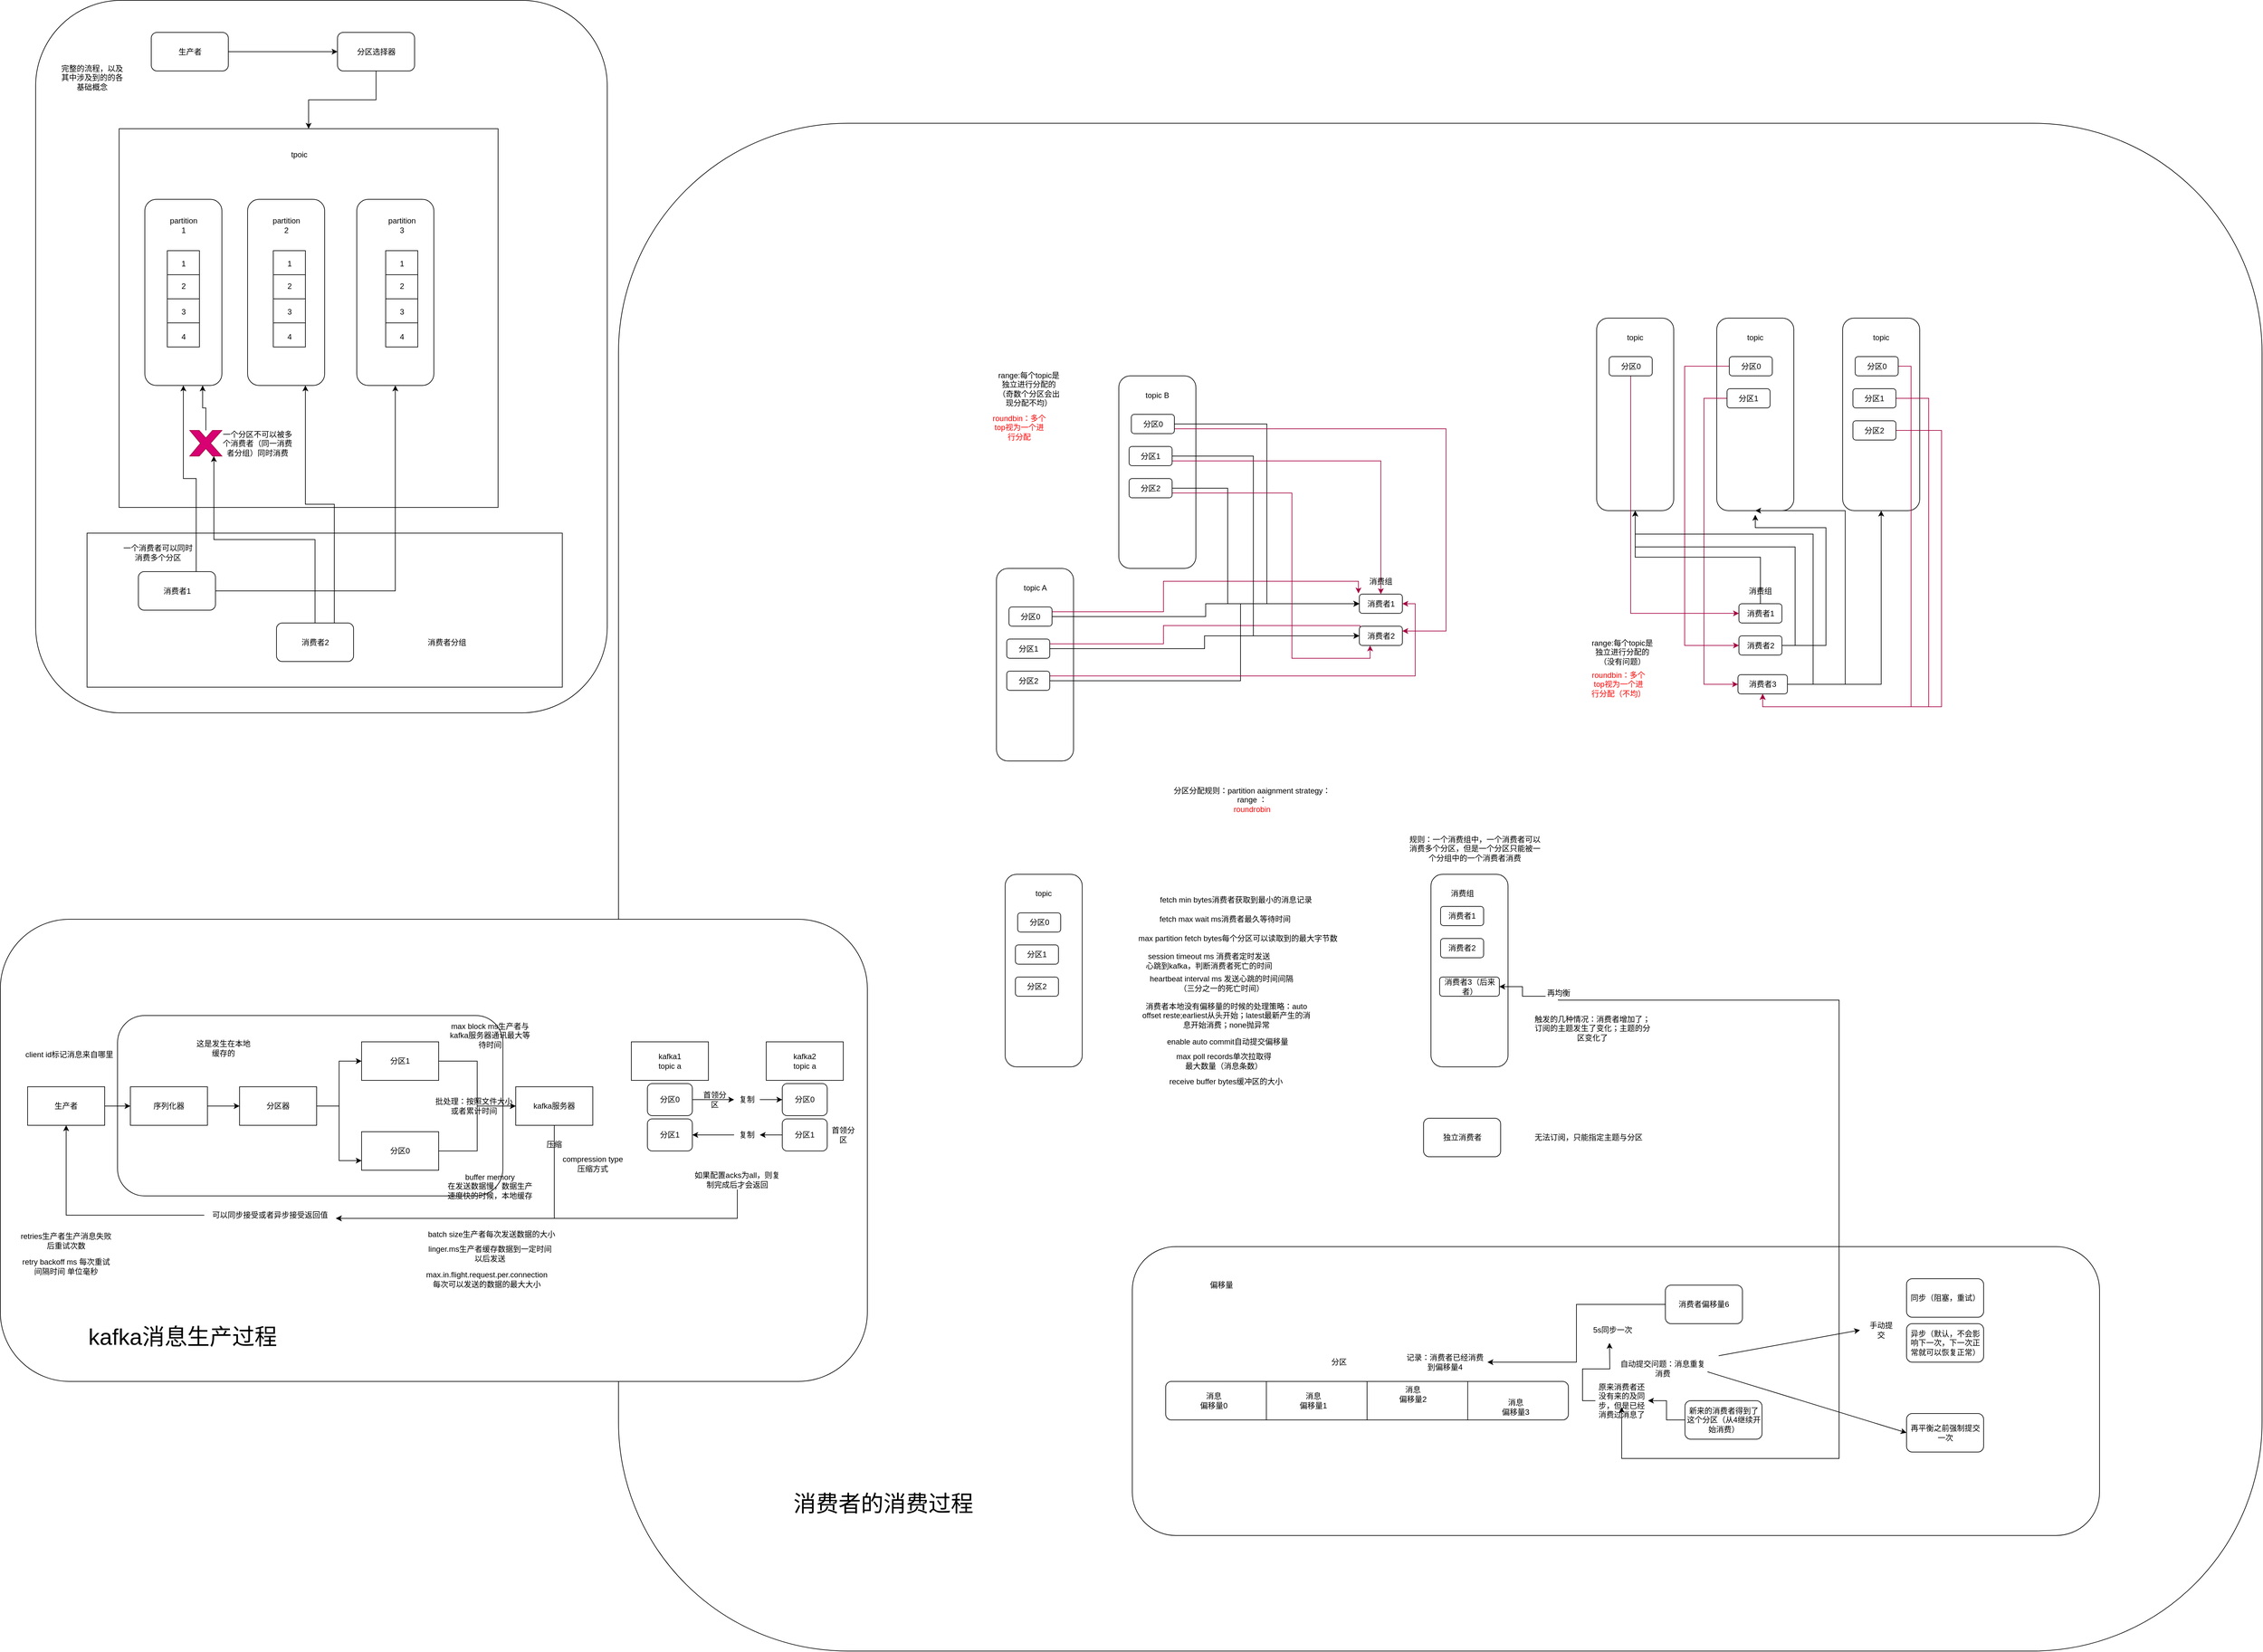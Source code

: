 <mxfile version="12.2.4" pages="1"><diagram id="Z1o-Lic5g__YG-UdswZi" name="Page-1"><mxGraphModel dx="1273" dy="924" grid="1" gridSize="10" guides="1" tooltips="1" connect="1" arrows="1" fold="1" page="1" pageScale="1" pageWidth="827" pageHeight="1169" math="0" shadow="0"><root><mxCell id="0"/><mxCell id="1" parent="0"/><mxCell id="233" value="" style="rounded=1;whiteSpace=wrap;html=1;" parent="1" vertex="1"><mxGeometry x="2430" y="494" width="730" height="796" as="geometry"/></mxCell><mxCell id="212" value="" style="rounded=1;whiteSpace=wrap;html=1;" parent="1" vertex="1"><mxGeometry x="2719.5" y="948.5" width="120" height="300" as="geometry"/></mxCell><mxCell id="188" value="" style="rounded=1;whiteSpace=wrap;html=1;" parent="1" vertex="1"><mxGeometry x="1478.5" y="572.5" width="870" height="691" as="geometry"/></mxCell><mxCell id="177" value="" style="rounded=1;whiteSpace=wrap;html=1;" parent="1" vertex="1"><mxGeometry x="2128.5" y="933.5" width="120" height="300" as="geometry"/></mxCell><mxCell id="158" value="" style="rounded=1;whiteSpace=wrap;html=1;" parent="1" vertex="1"><mxGeometry x="990" y="250" width="2559" height="2380" as="geometry"/></mxCell><mxCell id="151" value="" style="rounded=1;whiteSpace=wrap;html=1;" parent="1" vertex="1"><mxGeometry x="1790" y="2000" width="1506" height="450" as="geometry"/></mxCell><mxCell id="103" value="" style="rounded=1;whiteSpace=wrap;html=1;" parent="1" vertex="1"><mxGeometry x="27.5" y="1490" width="1350" height="720" as="geometry"/></mxCell><mxCell id="99" value="" style="rounded=1;whiteSpace=wrap;html=1;" parent="1" vertex="1"><mxGeometry x="82.5" y="58.5" width="890" height="1110" as="geometry"/></mxCell><mxCell id="97" value="" style="rounded=1;whiteSpace=wrap;html=1;" parent="1" vertex="1"><mxGeometry x="210" y="1640" width="600" height="281" as="geometry"/></mxCell><mxCell id="50" value="" style="rounded=0;whiteSpace=wrap;html=1;" parent="1" vertex="1"><mxGeometry x="162.5" y="888.5" width="740" height="240" as="geometry"/></mxCell><mxCell id="2" value="" style="whiteSpace=wrap;html=1;aspect=fixed;" parent="1" vertex="1"><mxGeometry x="212.5" y="258.5" width="590" height="590" as="geometry"/></mxCell><mxCell id="3" value="" style="rounded=1;whiteSpace=wrap;html=1;" parent="1" vertex="1"><mxGeometry x="252.5" y="368.5" width="120" height="290" as="geometry"/></mxCell><mxCell id="4" value="" style="rounded=1;whiteSpace=wrap;html=1;" parent="1" vertex="1"><mxGeometry x="412.5" y="368.5" width="120" height="290" as="geometry"/></mxCell><mxCell id="5" value="" style="rounded=1;whiteSpace=wrap;html=1;" parent="1" vertex="1"><mxGeometry x="582.5" y="368.5" width="120" height="290" as="geometry"/></mxCell><mxCell id="6" value="tpoic" style="text;html=1;strokeColor=none;fillColor=none;align=center;verticalAlign=middle;whiteSpace=wrap;rounded=0;" parent="1" vertex="1"><mxGeometry x="472.5" y="288.5" width="40" height="20" as="geometry"/></mxCell><mxCell id="7" value="partition 1" style="text;html=1;strokeColor=none;fillColor=none;align=center;verticalAlign=middle;whiteSpace=wrap;rounded=0;" parent="1" vertex="1"><mxGeometry x="292.5" y="398.5" width="40" height="20" as="geometry"/></mxCell><mxCell id="8" value="partition&lt;br&gt;2" style="text;html=1;strokeColor=none;fillColor=none;align=center;verticalAlign=middle;whiteSpace=wrap;rounded=0;" parent="1" vertex="1"><mxGeometry x="452.5" y="398.5" width="40" height="20" as="geometry"/></mxCell><mxCell id="9" value="partition&lt;br&gt;3" style="text;html=1;strokeColor=none;fillColor=none;align=center;verticalAlign=middle;whiteSpace=wrap;rounded=0;" parent="1" vertex="1"><mxGeometry x="632.5" y="398.5" width="40" height="20" as="geometry"/></mxCell><mxCell id="100" style="edgeStyle=orthogonalEdgeStyle;rounded=0;orthogonalLoop=1;jettySize=auto;html=1;exitX=1;exitY=0.5;exitDx=0;exitDy=0;" parent="1" source="10" target="11" edge="1"><mxGeometry relative="1" as="geometry"/></mxCell><mxCell id="10" value="生产者" style="rounded=1;whiteSpace=wrap;html=1;" parent="1" vertex="1"><mxGeometry x="262.5" y="108.5" width="120" height="60" as="geometry"/></mxCell><mxCell id="101" style="edgeStyle=orthogonalEdgeStyle;rounded=0;orthogonalLoop=1;jettySize=auto;html=1;exitX=0.5;exitY=1;exitDx=0;exitDy=0;" parent="1" source="11" target="2" edge="1"><mxGeometry relative="1" as="geometry"/></mxCell><mxCell id="11" value="分区选择器" style="rounded=1;whiteSpace=wrap;html=1;" parent="1" vertex="1"><mxGeometry x="552.5" y="108.5" width="120" height="60" as="geometry"/></mxCell><mxCell id="41" style="edgeStyle=orthogonalEdgeStyle;rounded=0;orthogonalLoop=1;jettySize=auto;html=1;exitX=0.75;exitY=0;exitDx=0;exitDy=0;entryX=0.5;entryY=1;entryDx=0;entryDy=0;" parent="1" source="12" target="3" edge="1"><mxGeometry relative="1" as="geometry"/></mxCell><mxCell id="43" style="edgeStyle=orthogonalEdgeStyle;rounded=0;orthogonalLoop=1;jettySize=auto;html=1;exitX=1;exitY=0.5;exitDx=0;exitDy=0;entryX=0.5;entryY=1;entryDx=0;entryDy=0;" parent="1" source="12" target="5" edge="1"><mxGeometry relative="1" as="geometry"/></mxCell><mxCell id="12" value="消费者1" style="rounded=1;whiteSpace=wrap;html=1;" parent="1" vertex="1"><mxGeometry x="242.5" y="948.5" width="120" height="60" as="geometry"/></mxCell><mxCell id="44" style="edgeStyle=orthogonalEdgeStyle;rounded=0;orthogonalLoop=1;jettySize=auto;html=1;exitX=0.5;exitY=0;exitDx=0;exitDy=0;entryX=0.75;entryY=1;entryDx=0;entryDy=0;" parent="1" source="47" target="3" edge="1"><mxGeometry relative="1" as="geometry"/></mxCell><mxCell id="45" style="edgeStyle=orthogonalEdgeStyle;rounded=0;orthogonalLoop=1;jettySize=auto;html=1;exitX=0.75;exitY=0;exitDx=0;exitDy=0;entryX=0.75;entryY=1;entryDx=0;entryDy=0;" parent="1" source="13" target="4" edge="1"><mxGeometry relative="1" as="geometry"/></mxCell><mxCell id="13" value="消费者2" style="rounded=1;whiteSpace=wrap;html=1;" parent="1" vertex="1"><mxGeometry x="457.5" y="1028.5" width="120" height="60" as="geometry"/></mxCell><mxCell id="15" value="" style="rounded=0;whiteSpace=wrap;html=1;" parent="1" vertex="1"><mxGeometry x="287.5" y="448.5" width="50" height="150" as="geometry"/></mxCell><mxCell id="17" value="" style="endArrow=none;html=1;exitX=0;exitY=0.25;exitDx=0;exitDy=0;entryX=1;entryY=0.25;entryDx=0;entryDy=0;" parent="1" source="15" target="15" edge="1"><mxGeometry width="50" height="50" relative="1" as="geometry"><mxPoint x="312.5" y="528.5" as="sourcePoint"/><mxPoint x="362.5" y="478.5" as="targetPoint"/></mxGeometry></mxCell><mxCell id="18" value="" style="endArrow=none;html=1;entryX=0;entryY=0.5;entryDx=0;entryDy=0;exitX=1;exitY=0.5;exitDx=0;exitDy=0;" parent="1" source="15" target="15" edge="1"><mxGeometry width="50" height="50" relative="1" as="geometry"><mxPoint x="297.5" y="496" as="sourcePoint"/><mxPoint x="347.5" y="496" as="targetPoint"/></mxGeometry></mxCell><mxCell id="19" value="" style="endArrow=none;html=1;entryX=0;entryY=0.75;entryDx=0;entryDy=0;exitX=1;exitY=0.75;exitDx=0;exitDy=0;" parent="1" source="15" target="15" edge="1"><mxGeometry width="50" height="50" relative="1" as="geometry"><mxPoint x="307.5" y="506" as="sourcePoint"/><mxPoint x="357.5" y="506" as="targetPoint"/></mxGeometry></mxCell><mxCell id="20" value="1" style="text;html=1;strokeColor=none;fillColor=none;align=center;verticalAlign=middle;whiteSpace=wrap;rounded=0;" parent="1" vertex="1"><mxGeometry x="292.5" y="458.5" width="40" height="20" as="geometry"/></mxCell><mxCell id="21" value="2" style="text;html=1;strokeColor=none;fillColor=none;align=center;verticalAlign=middle;whiteSpace=wrap;rounded=0;" parent="1" vertex="1"><mxGeometry x="292.5" y="493.5" width="40" height="20" as="geometry"/></mxCell><mxCell id="23" value="3" style="text;html=1;strokeColor=none;fillColor=none;align=center;verticalAlign=middle;whiteSpace=wrap;rounded=0;" parent="1" vertex="1"><mxGeometry x="292.5" y="533.5" width="40" height="20" as="geometry"/></mxCell><mxCell id="24" value="4" style="text;html=1;strokeColor=none;fillColor=none;align=center;verticalAlign=middle;whiteSpace=wrap;rounded=0;" parent="1" vertex="1"><mxGeometry x="292.5" y="572.5" width="40" height="20" as="geometry"/></mxCell><mxCell id="25" value="" style="rounded=0;whiteSpace=wrap;html=1;" parent="1" vertex="1"><mxGeometry x="452.5" y="448.5" width="50" height="150" as="geometry"/></mxCell><mxCell id="26" value="" style="endArrow=none;html=1;exitX=0;exitY=0.25;exitDx=0;exitDy=0;entryX=1;entryY=0.25;entryDx=0;entryDy=0;" parent="1" source="25" target="25" edge="1"><mxGeometry width="50" height="50" relative="1" as="geometry"><mxPoint x="477.5" y="528.5" as="sourcePoint"/><mxPoint x="527.5" y="478.5" as="targetPoint"/></mxGeometry></mxCell><mxCell id="27" value="" style="endArrow=none;html=1;entryX=0;entryY=0.5;entryDx=0;entryDy=0;exitX=1;exitY=0.5;exitDx=0;exitDy=0;" parent="1" source="25" target="25" edge="1"><mxGeometry width="50" height="50" relative="1" as="geometry"><mxPoint x="462.5" y="496" as="sourcePoint"/><mxPoint x="512.5" y="496" as="targetPoint"/></mxGeometry></mxCell><mxCell id="28" value="" style="endArrow=none;html=1;entryX=0;entryY=0.75;entryDx=0;entryDy=0;exitX=1;exitY=0.75;exitDx=0;exitDy=0;" parent="1" source="25" target="25" edge="1"><mxGeometry width="50" height="50" relative="1" as="geometry"><mxPoint x="472.5" y="506" as="sourcePoint"/><mxPoint x="522.5" y="506" as="targetPoint"/></mxGeometry></mxCell><mxCell id="29" value="1" style="text;html=1;strokeColor=none;fillColor=none;align=center;verticalAlign=middle;whiteSpace=wrap;rounded=0;" parent="1" vertex="1"><mxGeometry x="457.5" y="458.5" width="40" height="20" as="geometry"/></mxCell><mxCell id="30" value="2" style="text;html=1;strokeColor=none;fillColor=none;align=center;verticalAlign=middle;whiteSpace=wrap;rounded=0;" parent="1" vertex="1"><mxGeometry x="457.5" y="493.5" width="40" height="20" as="geometry"/></mxCell><mxCell id="31" value="3" style="text;html=1;strokeColor=none;fillColor=none;align=center;verticalAlign=middle;whiteSpace=wrap;rounded=0;" parent="1" vertex="1"><mxGeometry x="457.5" y="533.5" width="40" height="20" as="geometry"/></mxCell><mxCell id="32" value="4" style="text;html=1;strokeColor=none;fillColor=none;align=center;verticalAlign=middle;whiteSpace=wrap;rounded=0;" parent="1" vertex="1"><mxGeometry x="457.5" y="572.5" width="40" height="20" as="geometry"/></mxCell><mxCell id="33" value="" style="rounded=0;whiteSpace=wrap;html=1;" parent="1" vertex="1"><mxGeometry x="627.5" y="448.5" width="50" height="150" as="geometry"/></mxCell><mxCell id="34" value="" style="endArrow=none;html=1;exitX=0;exitY=0.25;exitDx=0;exitDy=0;entryX=1;entryY=0.25;entryDx=0;entryDy=0;" parent="1" source="33" target="33" edge="1"><mxGeometry width="50" height="50" relative="1" as="geometry"><mxPoint x="652.5" y="528.5" as="sourcePoint"/><mxPoint x="702.5" y="478.5" as="targetPoint"/></mxGeometry></mxCell><mxCell id="35" value="" style="endArrow=none;html=1;entryX=0;entryY=0.5;entryDx=0;entryDy=0;exitX=1;exitY=0.5;exitDx=0;exitDy=0;" parent="1" source="33" target="33" edge="1"><mxGeometry width="50" height="50" relative="1" as="geometry"><mxPoint x="637.5" y="496" as="sourcePoint"/><mxPoint x="687.5" y="496" as="targetPoint"/></mxGeometry></mxCell><mxCell id="36" value="" style="endArrow=none;html=1;entryX=0;entryY=0.75;entryDx=0;entryDy=0;exitX=1;exitY=0.75;exitDx=0;exitDy=0;" parent="1" source="33" target="33" edge="1"><mxGeometry width="50" height="50" relative="1" as="geometry"><mxPoint x="647.5" y="506" as="sourcePoint"/><mxPoint x="697.5" y="506" as="targetPoint"/></mxGeometry></mxCell><mxCell id="37" value="1" style="text;html=1;strokeColor=none;fillColor=none;align=center;verticalAlign=middle;whiteSpace=wrap;rounded=0;" parent="1" vertex="1"><mxGeometry x="632.5" y="458.5" width="40" height="20" as="geometry"/></mxCell><mxCell id="38" value="2" style="text;html=1;strokeColor=none;fillColor=none;align=center;verticalAlign=middle;whiteSpace=wrap;rounded=0;" parent="1" vertex="1"><mxGeometry x="632.5" y="493.5" width="40" height="20" as="geometry"/></mxCell><mxCell id="39" value="3" style="text;html=1;strokeColor=none;fillColor=none;align=center;verticalAlign=middle;whiteSpace=wrap;rounded=0;" parent="1" vertex="1"><mxGeometry x="632.5" y="533.5" width="40" height="20" as="geometry"/></mxCell><mxCell id="40" value="4" style="text;html=1;strokeColor=none;fillColor=none;align=center;verticalAlign=middle;whiteSpace=wrap;rounded=0;" parent="1" vertex="1"><mxGeometry x="632.5" y="572.5" width="40" height="20" as="geometry"/></mxCell><mxCell id="46" value="一个消费者可以同时消费多个分区" style="text;html=1;strokeColor=none;fillColor=none;align=center;verticalAlign=middle;whiteSpace=wrap;rounded=0;" parent="1" vertex="1"><mxGeometry x="212.5" y="908.5" width="120" height="20" as="geometry"/></mxCell><mxCell id="47" value="" style="verticalLabelPosition=bottom;verticalAlign=top;html=1;shape=mxgraph.basic.x;fillColor=#d80073;strokeColor=#A50040;fontColor=#ffffff;" parent="1" vertex="1"><mxGeometry x="322.5" y="728.5" width="50" height="40" as="geometry"/></mxCell><mxCell id="48" style="edgeStyle=orthogonalEdgeStyle;rounded=0;orthogonalLoop=1;jettySize=auto;html=1;exitX=0.5;exitY=0;exitDx=0;exitDy=0;entryX=0.75;entryY=1;entryDx=0;entryDy=0;" parent="1" source="13" target="47" edge="1"><mxGeometry relative="1" as="geometry"><mxPoint x="517.5" y="1028.5" as="sourcePoint"/><mxPoint x="342.5" y="658.5" as="targetPoint"/></mxGeometry></mxCell><mxCell id="49" value="一个分区不可以被多个消费者（同一消费者分组）同时消费" style="text;html=1;strokeColor=none;fillColor=none;align=center;verticalAlign=middle;whiteSpace=wrap;rounded=0;" parent="1" vertex="1"><mxGeometry x="372.5" y="738.5" width="110" height="20" as="geometry"/></mxCell><mxCell id="51" value="消费者分组" style="text;html=1;strokeColor=none;fillColor=none;align=center;verticalAlign=middle;whiteSpace=wrap;rounded=0;" parent="1" vertex="1"><mxGeometry x="662.5" y="1048.5" width="120" height="20" as="geometry"/></mxCell><mxCell id="58" style="edgeStyle=orthogonalEdgeStyle;rounded=0;orthogonalLoop=1;jettySize=auto;html=1;exitX=1;exitY=0.5;exitDx=0;exitDy=0;entryX=0;entryY=0.5;entryDx=0;entryDy=0;" parent="1" source="52" target="53" edge="1"><mxGeometry relative="1" as="geometry"/></mxCell><mxCell id="52" value="生产者" style="rounded=0;whiteSpace=wrap;html=1;" parent="1" vertex="1"><mxGeometry x="70" y="1751" width="120" height="60" as="geometry"/></mxCell><mxCell id="59" style="edgeStyle=orthogonalEdgeStyle;rounded=0;orthogonalLoop=1;jettySize=auto;html=1;exitX=1;exitY=0.5;exitDx=0;exitDy=0;" parent="1" source="53" target="54" edge="1"><mxGeometry relative="1" as="geometry"/></mxCell><mxCell id="53" value="序列化器" style="rounded=0;whiteSpace=wrap;html=1;" parent="1" vertex="1"><mxGeometry x="230" y="1751" width="120" height="60" as="geometry"/></mxCell><mxCell id="60" style="edgeStyle=orthogonalEdgeStyle;rounded=0;orthogonalLoop=1;jettySize=auto;html=1;exitX=1;exitY=0.5;exitDx=0;exitDy=0;entryX=0;entryY=0.5;entryDx=0;entryDy=0;" parent="1" source="54" target="55" edge="1"><mxGeometry relative="1" as="geometry"/></mxCell><mxCell id="61" style="edgeStyle=orthogonalEdgeStyle;rounded=0;orthogonalLoop=1;jettySize=auto;html=1;exitX=1;exitY=0.5;exitDx=0;exitDy=0;entryX=0;entryY=0.75;entryDx=0;entryDy=0;" parent="1" source="54" target="56" edge="1"><mxGeometry relative="1" as="geometry"/></mxCell><mxCell id="54" value="分区器" style="rounded=0;whiteSpace=wrap;html=1;" parent="1" vertex="1"><mxGeometry x="400" y="1751" width="120" height="60" as="geometry"/></mxCell><mxCell id="62" style="edgeStyle=orthogonalEdgeStyle;rounded=0;orthogonalLoop=1;jettySize=auto;html=1;exitX=1;exitY=0.5;exitDx=0;exitDy=0;entryX=0;entryY=0.5;entryDx=0;entryDy=0;" parent="1" source="55" target="57" edge="1"><mxGeometry relative="1" as="geometry"/></mxCell><mxCell id="55" value="分区1" style="rounded=0;whiteSpace=wrap;html=1;" parent="1" vertex="1"><mxGeometry x="590" y="1681" width="120" height="60" as="geometry"/></mxCell><mxCell id="63" style="edgeStyle=orthogonalEdgeStyle;rounded=0;orthogonalLoop=1;jettySize=auto;html=1;exitX=1;exitY=0.5;exitDx=0;exitDy=0;entryX=0;entryY=0.5;entryDx=0;entryDy=0;" parent="1" source="56" target="57" edge="1"><mxGeometry relative="1" as="geometry"/></mxCell><mxCell id="56" value="分区0" style="rounded=0;whiteSpace=wrap;html=1;" parent="1" vertex="1"><mxGeometry x="590" y="1821" width="120" height="60" as="geometry"/></mxCell><mxCell id="69" style="edgeStyle=orthogonalEdgeStyle;rounded=0;orthogonalLoop=1;jettySize=auto;html=1;exitX=0.5;exitY=1;exitDx=0;exitDy=0;entryX=1;entryY=0.75;entryDx=0;entryDy=0;" parent="1" source="57" target="67" edge="1"><mxGeometry relative="1" as="geometry"/></mxCell><mxCell id="57" value="kafka服务器" style="rounded=0;whiteSpace=wrap;html=1;" parent="1" vertex="1"><mxGeometry x="830" y="1751" width="120" height="60" as="geometry"/></mxCell><mxCell id="64" value="批处理：按照文件大小或者累计时间" style="text;html=1;strokeColor=none;fillColor=none;align=center;verticalAlign=middle;whiteSpace=wrap;rounded=0;" parent="1" vertex="1"><mxGeometry x="700" y="1771" width="130" height="20" as="geometry"/></mxCell><mxCell id="66" value="压缩" style="text;html=1;strokeColor=none;fillColor=none;align=center;verticalAlign=middle;whiteSpace=wrap;rounded=0;" parent="1" vertex="1"><mxGeometry x="870" y="1831" width="40" height="20" as="geometry"/></mxCell><mxCell id="68" style="edgeStyle=orthogonalEdgeStyle;rounded=0;orthogonalLoop=1;jettySize=auto;html=1;exitX=0;exitY=0.5;exitDx=0;exitDy=0;entryX=0.5;entryY=1;entryDx=0;entryDy=0;" parent="1" source="67" target="52" edge="1"><mxGeometry relative="1" as="geometry"/></mxCell><mxCell id="67" value="可以同步接受或者异步接受返回值" style="text;html=1;strokeColor=none;fillColor=none;align=center;verticalAlign=middle;whiteSpace=wrap;rounded=0;" parent="1" vertex="1"><mxGeometry x="345" y="1941" width="205" height="20" as="geometry"/></mxCell><mxCell id="70" value="kafka1&lt;br&gt;topic&amp;nbsp;a" style="rounded=0;whiteSpace=wrap;html=1;" parent="1" vertex="1"><mxGeometry x="1010" y="1681" width="120" height="60" as="geometry"/></mxCell><mxCell id="71" value="kafka2&lt;br&gt;topic&amp;nbsp;a" style="rounded=0;whiteSpace=wrap;html=1;" parent="1" vertex="1"><mxGeometry x="1220" y="1681" width="120" height="60" as="geometry"/></mxCell><mxCell id="78" style="edgeStyle=orthogonalEdgeStyle;rounded=0;orthogonalLoop=1;jettySize=auto;html=1;exitX=1;exitY=0.5;exitDx=0;exitDy=0;entryX=0;entryY=0.5;entryDx=0;entryDy=0;" parent="1" source="80" target="74" edge="1"><mxGeometry relative="1" as="geometry"/></mxCell><mxCell id="72" value="分区0" style="rounded=1;whiteSpace=wrap;html=1;" parent="1" vertex="1"><mxGeometry x="1035" y="1746" width="70" height="50" as="geometry"/></mxCell><mxCell id="73" value="分区1" style="rounded=1;whiteSpace=wrap;html=1;" parent="1" vertex="1"><mxGeometry x="1035" y="1801" width="70" height="50" as="geometry"/></mxCell><mxCell id="74" value="分区0" style="rounded=1;whiteSpace=wrap;html=1;" parent="1" vertex="1"><mxGeometry x="1245" y="1746" width="70" height="50" as="geometry"/></mxCell><mxCell id="79" style="edgeStyle=orthogonalEdgeStyle;rounded=0;orthogonalLoop=1;jettySize=auto;html=1;exitX=0;exitY=0.5;exitDx=0;exitDy=0;entryX=1;entryY=0.5;entryDx=0;entryDy=0;" parent="1" source="82" target="73" edge="1"><mxGeometry relative="1" as="geometry"/></mxCell><mxCell id="75" value="分区1" style="rounded=1;whiteSpace=wrap;html=1;" parent="1" vertex="1"><mxGeometry x="1245" y="1801" width="70" height="50" as="geometry"/></mxCell><mxCell id="76" value="首领分区" style="text;html=1;strokeColor=none;fillColor=none;align=center;verticalAlign=middle;whiteSpace=wrap;rounded=0;" parent="1" vertex="1"><mxGeometry x="1120" y="1761" width="40" height="20" as="geometry"/></mxCell><mxCell id="77" value="首领分区" style="text;html=1;strokeColor=none;fillColor=none;align=center;verticalAlign=middle;whiteSpace=wrap;rounded=0;" parent="1" vertex="1"><mxGeometry x="1320" y="1816" width="40" height="20" as="geometry"/></mxCell><mxCell id="80" value="复制" style="text;html=1;strokeColor=none;fillColor=none;align=center;verticalAlign=middle;whiteSpace=wrap;rounded=0;" parent="1" vertex="1"><mxGeometry x="1170" y="1761" width="40" height="20" as="geometry"/></mxCell><mxCell id="81" style="edgeStyle=orthogonalEdgeStyle;rounded=0;orthogonalLoop=1;jettySize=auto;html=1;exitX=1;exitY=0.5;exitDx=0;exitDy=0;entryX=0;entryY=0.5;entryDx=0;entryDy=0;" parent="1" source="72" target="80" edge="1"><mxGeometry relative="1" as="geometry"><mxPoint x="1105" y="1771" as="sourcePoint"/><mxPoint x="1245" y="1771" as="targetPoint"/></mxGeometry></mxCell><mxCell id="82" value="复制" style="text;html=1;strokeColor=none;fillColor=none;align=center;verticalAlign=middle;whiteSpace=wrap;rounded=0;" parent="1" vertex="1"><mxGeometry x="1170" y="1816" width="40" height="20" as="geometry"/></mxCell><mxCell id="83" style="edgeStyle=orthogonalEdgeStyle;rounded=0;orthogonalLoop=1;jettySize=auto;html=1;exitX=0;exitY=0.5;exitDx=0;exitDy=0;entryX=1;entryY=0.5;entryDx=0;entryDy=0;" parent="1" source="75" target="82" edge="1"><mxGeometry relative="1" as="geometry"><mxPoint x="1245" y="1826" as="sourcePoint"/><mxPoint x="1105" y="1826" as="targetPoint"/></mxGeometry></mxCell><mxCell id="85" style="edgeStyle=orthogonalEdgeStyle;rounded=0;orthogonalLoop=1;jettySize=auto;html=1;exitX=0.5;exitY=1;exitDx=0;exitDy=0;entryX=1;entryY=0.75;entryDx=0;entryDy=0;" parent="1" source="84" target="67" edge="1"><mxGeometry relative="1" as="geometry"/></mxCell><mxCell id="84" value="如果配置acks为all，则复制完成后才会返回" style="text;html=1;strokeColor=none;fillColor=none;align=center;verticalAlign=middle;whiteSpace=wrap;rounded=0;" parent="1" vertex="1"><mxGeometry x="1105" y="1881" width="140" height="30" as="geometry"/></mxCell><mxCell id="86" value="buffer&amp;nbsp;memory&lt;br&gt;在发送数据慢，数据生产速度快的时候，本地缓存" style="text;html=1;strokeColor=none;fillColor=none;align=center;verticalAlign=middle;whiteSpace=wrap;rounded=0;" parent="1" vertex="1"><mxGeometry x="720" y="1896" width="140" height="20" as="geometry"/></mxCell><mxCell id="87" value="max block ms生产者与kafka服务器通讯最大等待时间" style="text;html=1;strokeColor=none;fillColor=none;align=center;verticalAlign=middle;whiteSpace=wrap;rounded=0;" parent="1" vertex="1"><mxGeometry x="725" y="1661" width="130" height="20" as="geometry"/></mxCell><mxCell id="88" value="retries生产者生产消息失败后重试次数" style="text;html=1;strokeColor=none;fillColor=none;align=center;verticalAlign=middle;whiteSpace=wrap;rounded=0;" parent="1" vertex="1"><mxGeometry x="55" y="1981" width="150" height="20" as="geometry"/></mxCell><mxCell id="89" value="retry&amp;nbsp;backoff ms&amp;nbsp;每次重试间隔时间&amp;nbsp;单位毫秒" style="text;html=1;strokeColor=none;fillColor=none;align=center;verticalAlign=middle;whiteSpace=wrap;rounded=0;" parent="1" vertex="1"><mxGeometry x="60" y="2021" width="140" height="20" as="geometry"/></mxCell><mxCell id="90" value="batch size生产者每次发送数据的大小" style="text;html=1;strokeColor=none;fillColor=none;align=center;verticalAlign=middle;whiteSpace=wrap;rounded=0;" parent="1" vertex="1"><mxGeometry x="680" y="1971" width="225" height="20" as="geometry"/></mxCell><mxCell id="91" value="linger.ms生产者缓存数据到一定时间以后发送" style="text;html=1;strokeColor=none;fillColor=none;align=center;verticalAlign=middle;whiteSpace=wrap;rounded=0;" parent="1" vertex="1"><mxGeometry x="690" y="2001" width="200" height="20" as="geometry"/></mxCell><mxCell id="92" value="compression&amp;nbsp;type压缩方式" style="text;html=1;strokeColor=none;fillColor=none;align=center;verticalAlign=middle;whiteSpace=wrap;rounded=0;" parent="1" vertex="1"><mxGeometry x="930" y="1861" width="40" height="20" as="geometry"/></mxCell><mxCell id="93" value="client&amp;nbsp;id标记消息来自哪里" style="text;html=1;strokeColor=none;fillColor=none;align=center;verticalAlign=middle;whiteSpace=wrap;rounded=0;" parent="1" vertex="1"><mxGeometry x="65" y="1691" width="140" height="20" as="geometry"/></mxCell><mxCell id="94" value="max.in.flight.request.per.connection每次可以发送的数据的最大大小" style="text;html=1;strokeColor=none;fillColor=none;align=center;verticalAlign=middle;whiteSpace=wrap;rounded=0;" parent="1" vertex="1"><mxGeometry x="765" y="2041" width="40" height="20" as="geometry"/></mxCell><mxCell id="98" value="这是发生在本地缓存的" style="text;html=1;strokeColor=none;fillColor=none;align=center;verticalAlign=middle;whiteSpace=wrap;rounded=0;" parent="1" vertex="1"><mxGeometry x="330" y="1681" width="90" height="20" as="geometry"/></mxCell><mxCell id="102" value="完整的流程，以及其中涉及到的的各基础概念" style="text;html=1;strokeColor=none;fillColor=none;align=center;verticalAlign=middle;whiteSpace=wrap;rounded=0;" parent="1" vertex="1"><mxGeometry x="117.5" y="168.5" width="105" height="20" as="geometry"/></mxCell><mxCell id="104" value="kafka消息生产过程" style="text;html=1;strokeColor=none;fillColor=none;align=center;verticalAlign=middle;whiteSpace=wrap;rounded=0;fontSize=35;" parent="1" vertex="1"><mxGeometry x="152" y="2130" width="319" height="20" as="geometry"/></mxCell><mxCell id="105" value="" style="rounded=1;whiteSpace=wrap;html=1;" parent="1" vertex="1"><mxGeometry x="1592" y="1420" width="120" height="300" as="geometry"/></mxCell><mxCell id="106" value="topic" style="text;html=1;strokeColor=none;fillColor=none;align=center;verticalAlign=middle;whiteSpace=wrap;rounded=0;" parent="1" vertex="1"><mxGeometry x="1632" y="1440" width="40" height="20" as="geometry"/></mxCell><mxCell id="107" value="分区0" style="rounded=1;whiteSpace=wrap;html=1;" parent="1" vertex="1"><mxGeometry x="1611.5" y="1480" width="67" height="30" as="geometry"/></mxCell><mxCell id="108" value="分区1" style="rounded=1;whiteSpace=wrap;html=1;" parent="1" vertex="1"><mxGeometry x="1608" y="1530" width="67" height="30" as="geometry"/></mxCell><mxCell id="109" value="分区2" style="rounded=1;whiteSpace=wrap;html=1;" parent="1" vertex="1"><mxGeometry x="1608" y="1580" width="67" height="30" as="geometry"/></mxCell><mxCell id="110" value="" style="rounded=1;whiteSpace=wrap;html=1;" parent="1" vertex="1"><mxGeometry x="2255" y="1420" width="120" height="300" as="geometry"/></mxCell><mxCell id="112" value="消费组" style="text;html=1;strokeColor=none;fillColor=none;align=center;verticalAlign=middle;whiteSpace=wrap;rounded=0;" parent="1" vertex="1"><mxGeometry x="2283.5" y="1440" width="40" height="20" as="geometry"/></mxCell><mxCell id="113" value="消费者1" style="rounded=1;whiteSpace=wrap;html=1;" parent="1" vertex="1"><mxGeometry x="2270" y="1470" width="67" height="30" as="geometry"/></mxCell><mxCell id="115" value="消费者2" style="rounded=1;whiteSpace=wrap;html=1;" parent="1" vertex="1"><mxGeometry x="2270" y="1520" width="67" height="30" as="geometry"/></mxCell><mxCell id="116" value="规则：一个消费组中，一个消费者可以消费多个分区，但是一个分区只能被一个分组中的一个消费者消费" style="text;html=1;strokeColor=none;fillColor=none;align=center;verticalAlign=middle;whiteSpace=wrap;rounded=0;" parent="1" vertex="1"><mxGeometry x="2217" y="1370" width="213" height="20" as="geometry"/></mxCell><mxCell id="117" value="消费者3（后来者）" style="rounded=1;whiteSpace=wrap;html=1;" parent="1" vertex="1"><mxGeometry x="2268.5" y="1580" width="93" height="30" as="geometry"/></mxCell><mxCell id="119" style="edgeStyle=orthogonalEdgeStyle;rounded=0;orthogonalLoop=1;jettySize=auto;html=1;exitX=0;exitY=0.75;exitDx=0;exitDy=0;" parent="1" source="118" target="117" edge="1"><mxGeometry relative="1" as="geometry"/></mxCell><mxCell id="153" style="edgeStyle=orthogonalEdgeStyle;rounded=0;orthogonalLoop=1;jettySize=auto;html=1;exitX=0.5;exitY=1;exitDx=0;exitDy=0;entryX=0.5;entryY=1;entryDx=0;entryDy=0;" parent="1" source="118" target="142" edge="1"><mxGeometry relative="1" as="geometry"><Array as="points"><mxPoint x="2890.5" y="1616"/><mxPoint x="2890.5" y="2330"/><mxPoint x="2551.5" y="2330"/></Array></mxGeometry></mxCell><mxCell id="118" value="再均衡" style="text;html=1;strokeColor=none;fillColor=none;align=center;verticalAlign=middle;whiteSpace=wrap;rounded=0;" parent="1" vertex="1"><mxGeometry x="2433.5" y="1595" width="40" height="20" as="geometry"/></mxCell><mxCell id="120" value="触发的几种情况：消费者增加了；订阅的主题发生了变化；主题的分区变化了" style="text;html=1;strokeColor=none;fillColor=none;align=center;verticalAlign=middle;whiteSpace=wrap;rounded=0;" parent="1" vertex="1"><mxGeometry x="2413" y="1650" width="187" height="20" as="geometry"/></mxCell><mxCell id="121" value="" style="rounded=1;whiteSpace=wrap;html=1;" parent="1" vertex="1"><mxGeometry x="1842" y="2210" width="627" height="60" as="geometry"/></mxCell><mxCell id="123" value="" style="endArrow=none;html=1;entryX=0.25;entryY=0;entryDx=0;entryDy=0;exitX=0.25;exitY=1;exitDx=0;exitDy=0;" parent="1" source="121" target="121" edge="1"><mxGeometry width="50" height="50" relative="1" as="geometry"><mxPoint x="1939" y="2380" as="sourcePoint"/><mxPoint x="1989" y="2330" as="targetPoint"/></mxGeometry></mxCell><mxCell id="125" value="" style="endArrow=none;html=1;entryX=0.5;entryY=0;entryDx=0;entryDy=0;exitX=0.5;exitY=1;exitDx=0;exitDy=0;" parent="1" source="121" target="121" edge="1"><mxGeometry width="50" height="50" relative="1" as="geometry"><mxPoint x="2139.25" y="2270" as="sourcePoint"/><mxPoint x="2139.25" y="2210" as="targetPoint"/></mxGeometry></mxCell><mxCell id="126" value="" style="endArrow=none;html=1;entryX=0.75;entryY=0;entryDx=0;entryDy=0;exitX=0.75;exitY=1;exitDx=0;exitDy=0;" parent="1" source="121" target="121" edge="1"><mxGeometry width="50" height="50" relative="1" as="geometry"><mxPoint x="2018.75" y="2290" as="sourcePoint"/><mxPoint x="2018.75" y="2230" as="targetPoint"/></mxGeometry></mxCell><mxCell id="127" value="分区" style="text;html=1;strokeColor=none;fillColor=none;align=center;verticalAlign=middle;whiteSpace=wrap;rounded=0;" parent="1" vertex="1"><mxGeometry x="2092" y="2170" width="40" height="20" as="geometry"/></mxCell><mxCell id="128" value="消息&lt;br&gt;偏移量0" style="text;html=1;strokeColor=none;fillColor=none;align=center;verticalAlign=middle;whiteSpace=wrap;rounded=0;" parent="1" vertex="1"><mxGeometry x="1878.5" y="2230" width="76" height="20" as="geometry"/></mxCell><mxCell id="129" value="消息&lt;br&gt;偏移量1" style="text;html=1;strokeColor=none;fillColor=none;align=center;verticalAlign=middle;whiteSpace=wrap;rounded=0;" parent="1" vertex="1"><mxGeometry x="2033.5" y="2230" width="76" height="20" as="geometry"/></mxCell><mxCell id="130" value="消息&lt;br&gt;偏移量2" style="text;html=1;strokeColor=none;fillColor=none;align=center;verticalAlign=middle;whiteSpace=wrap;rounded=0;" parent="1" vertex="1"><mxGeometry x="2188.5" y="2220" width="76" height="20" as="geometry"/></mxCell><mxCell id="131" value="消息&lt;br&gt;偏移量3" style="text;html=1;strokeColor=none;fillColor=none;align=center;verticalAlign=middle;whiteSpace=wrap;rounded=0;" parent="1" vertex="1"><mxGeometry x="2348.5" y="2240" width="76" height="20" as="geometry"/></mxCell><mxCell id="137" style="edgeStyle=orthogonalEdgeStyle;rounded=0;orthogonalLoop=1;jettySize=auto;html=1;exitX=0;exitY=0.5;exitDx=0;exitDy=0;entryX=1;entryY=0.5;entryDx=0;entryDy=0;" parent="1" source="135" target="136" edge="1"><mxGeometry relative="1" as="geometry"/></mxCell><mxCell id="135" value="消费者偏移量6" style="rounded=1;whiteSpace=wrap;html=1;" parent="1" vertex="1"><mxGeometry x="2620" y="2060" width="120" height="60" as="geometry"/></mxCell><mxCell id="136" value="记录：消费者已经消费到偏移量4" style="text;html=1;strokeColor=none;fillColor=none;align=center;verticalAlign=middle;whiteSpace=wrap;rounded=0;" parent="1" vertex="1"><mxGeometry x="2211" y="2170" width="132" height="20" as="geometry"/></mxCell><mxCell id="138" value="5s同步一次" style="text;html=1;strokeColor=none;fillColor=none;align=center;verticalAlign=middle;whiteSpace=wrap;rounded=0;" parent="1" vertex="1"><mxGeometry x="2503" y="2120" width="70" height="20" as="geometry"/></mxCell><mxCell id="140" style="edgeStyle=orthogonalEdgeStyle;rounded=0;orthogonalLoop=1;jettySize=auto;html=1;exitX=0;exitY=0.5;exitDx=0;exitDy=0;" parent="1" source="142" edge="1"><mxGeometry relative="1" as="geometry"><mxPoint x="2533" y="2150" as="targetPoint"/></mxGeometry></mxCell><mxCell id="139" value="新来的消费者得到了这个分区（从4继续开始消费）" style="rounded=1;whiteSpace=wrap;html=1;" parent="1" vertex="1"><mxGeometry x="2650.5" y="2240" width="120" height="60" as="geometry"/></mxCell><mxCell id="141" value="自动提交问题：消息重复消费" style="text;html=1;strokeColor=none;fillColor=none;align=center;verticalAlign=middle;whiteSpace=wrap;rounded=0;" parent="1" vertex="1"><mxGeometry x="2545.5" y="2180" width="140" height="20" as="geometry"/></mxCell><mxCell id="142" value="原来消费者还没有来的及同步，但是已经消费过消息了" style="text;html=1;strokeColor=none;fillColor=none;align=center;verticalAlign=middle;whiteSpace=wrap;rounded=0;" parent="1" vertex="1"><mxGeometry x="2511" y="2230" width="82" height="20" as="geometry"/></mxCell><mxCell id="143" style="edgeStyle=orthogonalEdgeStyle;rounded=0;orthogonalLoop=1;jettySize=auto;html=1;exitX=0;exitY=0.5;exitDx=0;exitDy=0;" parent="1" source="139" target="142" edge="1"><mxGeometry relative="1" as="geometry"><mxPoint x="2533" y="2150" as="targetPoint"/><mxPoint x="2636.235" y="2239.471" as="sourcePoint"/></mxGeometry></mxCell><mxCell id="147" value="手动提交" style="text;html=1;strokeColor=none;fillColor=none;align=center;verticalAlign=middle;whiteSpace=wrap;rounded=0;" parent="1" vertex="1"><mxGeometry x="2936" y="2120" width="40" height="20" as="geometry"/></mxCell><mxCell id="148" value="同步（阻塞，重试）" style="rounded=1;whiteSpace=wrap;html=1;" parent="1" vertex="1"><mxGeometry x="2995.5" y="2050" width="120" height="60" as="geometry"/></mxCell><mxCell id="149" value="" style="endArrow=classic;html=1;" parent="1" edge="1"><mxGeometry width="50" height="50" relative="1" as="geometry"><mxPoint x="2703" y="2170" as="sourcePoint"/><mxPoint x="2923" y="2130" as="targetPoint"/></mxGeometry></mxCell><mxCell id="150" value="异步（默认，不会影响下一次，下一次正常就可以恢复正常）" style="rounded=1;whiteSpace=wrap;html=1;" parent="1" vertex="1"><mxGeometry x="2995.5" y="2120" width="120" height="60" as="geometry"/></mxCell><mxCell id="152" value="偏移量" style="text;html=1;strokeColor=none;fillColor=none;align=center;verticalAlign=middle;whiteSpace=wrap;rounded=0;" parent="1" vertex="1"><mxGeometry x="1909" y="2050" width="40" height="20" as="geometry"/></mxCell><mxCell id="154" value="再平衡之前强制提交一次" style="rounded=1;whiteSpace=wrap;html=1;" parent="1" vertex="1"><mxGeometry x="2995.5" y="2260" width="120" height="60" as="geometry"/></mxCell><mxCell id="155" value="" style="endArrow=classic;html=1;entryX=0;entryY=0.5;entryDx=0;entryDy=0;exitX=1;exitY=0.75;exitDx=0;exitDy=0;" parent="1" source="141" target="154" edge="1"><mxGeometry width="50" height="50" relative="1" as="geometry"><mxPoint x="2790.5" y="2240" as="sourcePoint"/><mxPoint x="2840.5" y="2190" as="targetPoint"/></mxGeometry></mxCell><mxCell id="156" value="独立消费者" style="rounded=1;whiteSpace=wrap;html=1;" parent="1" vertex="1"><mxGeometry x="2243.5" y="1800" width="120" height="60" as="geometry"/></mxCell><mxCell id="157" value="无法订阅，只能指定主题与分区" style="text;html=1;strokeColor=none;fillColor=none;align=center;verticalAlign=middle;whiteSpace=wrap;rounded=0;" parent="1" vertex="1"><mxGeometry x="2388.5" y="1820" width="223" height="20" as="geometry"/></mxCell><mxCell id="159" value="fetch min bytes消费者获取到最小的消息记录" style="text;html=1;strokeColor=none;fillColor=none;align=center;verticalAlign=middle;whiteSpace=wrap;rounded=0;" parent="1" vertex="1"><mxGeometry x="1830.5" y="1450" width="241" height="20" as="geometry"/></mxCell><mxCell id="160" value="fetch max wait ms消费者最久等待时间" style="text;html=1;strokeColor=none;fillColor=none;align=center;verticalAlign=middle;whiteSpace=wrap;rounded=0;" parent="1" vertex="1"><mxGeometry x="1820" y="1480" width="229" height="20" as="geometry"/></mxCell><mxCell id="161" value="max partition fetch bytes每个分区可以读取到的最大字节数" style="text;html=1;strokeColor=none;fillColor=none;align=center;verticalAlign=middle;whiteSpace=wrap;rounded=0;" parent="1" vertex="1"><mxGeometry x="1784" y="1510" width="341" height="20" as="geometry"/></mxCell><mxCell id="162" value="session timeout&amp;nbsp;ms&amp;nbsp;消费者定时发送心跳到kafka，判断消费者死亡的时间" style="text;html=1;strokeColor=none;fillColor=none;align=center;verticalAlign=middle;whiteSpace=wrap;rounded=0;" parent="1" vertex="1"><mxGeometry x="1808.5" y="1545" width="201" height="20" as="geometry"/></mxCell><mxCell id="163" value="heartbeat interval ms&amp;nbsp;发送心跳的时间间隔（三分之一的死亡时间）" style="text;html=1;strokeColor=none;fillColor=none;align=center;verticalAlign=middle;whiteSpace=wrap;rounded=0;" parent="1" vertex="1"><mxGeometry x="1810" y="1580" width="238" height="20" as="geometry"/></mxCell><mxCell id="164" value="消费者本地没有偏移量的时候的处理策略：auto offset reste;earliest从头开始；latest最新产生的消息开始消费；none抛异常" style="text;html=1;strokeColor=none;fillColor=none;align=center;verticalAlign=middle;whiteSpace=wrap;rounded=0;" parent="1" vertex="1"><mxGeometry x="1800.5" y="1630" width="271" height="20" as="geometry"/></mxCell><mxCell id="165" value="enable auto&amp;nbsp;commit自动提交偏移量" style="text;html=1;strokeColor=none;fillColor=none;align=center;verticalAlign=middle;whiteSpace=wrap;rounded=0;" parent="1" vertex="1"><mxGeometry x="1808.5" y="1671" width="259" height="20" as="geometry"/></mxCell><mxCell id="166" value="分区分配规则：partition&amp;nbsp;aaignment&amp;nbsp;strategy：&lt;br&gt;range ：&lt;br&gt;&lt;font color=&quot;#ff0000&quot;&gt;roundrobin&lt;/font&gt;" style="text;html=1;strokeColor=none;fillColor=none;align=center;verticalAlign=middle;whiteSpace=wrap;rounded=0;" parent="1" vertex="1"><mxGeometry x="1811.5" y="1293.5" width="329" height="20" as="geometry"/></mxCell><mxCell id="167" value="" style="rounded=1;whiteSpace=wrap;html=1;" parent="1" vertex="1"><mxGeometry x="1578.5" y="943.5" width="120" height="300" as="geometry"/></mxCell><mxCell id="168" value="topic A" style="text;html=1;strokeColor=none;fillColor=none;align=center;verticalAlign=middle;whiteSpace=wrap;rounded=0;" parent="1" vertex="1"><mxGeometry x="1618.5" y="963.5" width="40" height="20" as="geometry"/></mxCell><mxCell id="182" style="edgeStyle=orthogonalEdgeStyle;rounded=0;orthogonalLoop=1;jettySize=auto;html=1;exitX=1;exitY=0.5;exitDx=0;exitDy=0;entryX=0;entryY=0.5;entryDx=0;entryDy=0;" parent="1" source="169" target="179" edge="1"><mxGeometry relative="1" as="geometry"/></mxCell><mxCell id="191" style="edgeStyle=orthogonalEdgeStyle;rounded=0;orthogonalLoop=1;jettySize=auto;html=1;exitX=1;exitY=0.25;exitDx=0;exitDy=0;entryX=-0.021;entryY=-0.037;entryDx=0;entryDy=0;entryPerimeter=0;fillColor=#d80073;strokeColor=#A50040;" parent="1" source="169" target="179" edge="1"><mxGeometry relative="1" as="geometry"><Array as="points"><mxPoint x="1838.5" y="1010.5"/><mxPoint x="1838.5" y="963.5"/><mxPoint x="2141.5" y="963.5"/></Array></mxGeometry></mxCell><mxCell id="169" value="分区0" style="rounded=1;whiteSpace=wrap;html=1;" parent="1" vertex="1"><mxGeometry x="1598" y="1003.5" width="67" height="30" as="geometry"/></mxCell><mxCell id="183" style="edgeStyle=orthogonalEdgeStyle;rounded=0;orthogonalLoop=1;jettySize=auto;html=1;exitX=1;exitY=0.5;exitDx=0;exitDy=0;" parent="1" source="170" target="180" edge="1"><mxGeometry relative="1" as="geometry"/></mxCell><mxCell id="192" style="edgeStyle=orthogonalEdgeStyle;rounded=0;orthogonalLoop=1;jettySize=auto;html=1;exitX=1;exitY=0.25;exitDx=0;exitDy=0;entryX=0;entryY=0.5;entryDx=0;entryDy=0;fillColor=#d80073;strokeColor=#A50040;" parent="1" source="170" target="180" edge="1"><mxGeometry relative="1" as="geometry"><Array as="points"><mxPoint x="1838.5" y="1061.5"/><mxPoint x="1838.5" y="1032.5"/><mxPoint x="2144.5" y="1032.5"/></Array></mxGeometry></mxCell><mxCell id="170" value="分区1" style="rounded=1;whiteSpace=wrap;html=1;" parent="1" vertex="1"><mxGeometry x="1594.5" y="1053.5" width="67" height="30" as="geometry"/></mxCell><mxCell id="184" style="edgeStyle=orthogonalEdgeStyle;rounded=0;orthogonalLoop=1;jettySize=auto;html=1;exitX=1;exitY=0.5;exitDx=0;exitDy=0;entryX=0;entryY=0.5;entryDx=0;entryDy=0;" parent="1" source="171" target="179" edge="1"><mxGeometry relative="1" as="geometry"><Array as="points"><mxPoint x="1958.5" y="1118.5"/><mxPoint x="1958.5" y="998.5"/></Array></mxGeometry></mxCell><mxCell id="193" style="edgeStyle=orthogonalEdgeStyle;rounded=0;orthogonalLoop=1;jettySize=auto;html=1;exitX=1;exitY=0.25;exitDx=0;exitDy=0;entryX=1;entryY=0.5;entryDx=0;entryDy=0;fillColor=#d80073;strokeColor=#A50040;" parent="1" source="171" target="179" edge="1"><mxGeometry relative="1" as="geometry"/></mxCell><mxCell id="171" value="分区2" style="rounded=1;whiteSpace=wrap;html=1;" parent="1" vertex="1"><mxGeometry x="1594.5" y="1103.5" width="67" height="30" as="geometry"/></mxCell><mxCell id="172" value="" style="rounded=1;whiteSpace=wrap;html=1;" parent="1" vertex="1"><mxGeometry x="1769" y="643.5" width="120" height="300" as="geometry"/></mxCell><mxCell id="173" value="topic B" style="text;html=1;strokeColor=none;fillColor=none;align=center;verticalAlign=middle;whiteSpace=wrap;rounded=0;" parent="1" vertex="1"><mxGeometry x="1809" y="663.5" width="40" height="20" as="geometry"/></mxCell><mxCell id="185" style="edgeStyle=orthogonalEdgeStyle;rounded=0;orthogonalLoop=1;jettySize=auto;html=1;exitX=1;exitY=0.5;exitDx=0;exitDy=0;entryX=0;entryY=0.5;entryDx=0;entryDy=0;" parent="1" source="174" target="179" edge="1"><mxGeometry relative="1" as="geometry"/></mxCell><mxCell id="194" style="edgeStyle=orthogonalEdgeStyle;rounded=0;orthogonalLoop=1;jettySize=auto;html=1;exitX=1;exitY=0.75;exitDx=0;exitDy=0;entryX=1;entryY=0.25;entryDx=0;entryDy=0;fillColor=#d80073;strokeColor=#A50040;" parent="1" source="174" target="180" edge="1"><mxGeometry relative="1" as="geometry"><Array as="points"><mxPoint x="2278.5" y="725.5"/><mxPoint x="2278.5" y="1041.5"/></Array></mxGeometry></mxCell><mxCell id="174" value="分区0" style="rounded=1;whiteSpace=wrap;html=1;" parent="1" vertex="1"><mxGeometry x="1788.5" y="703.5" width="67" height="30" as="geometry"/></mxCell><mxCell id="186" style="edgeStyle=orthogonalEdgeStyle;rounded=0;orthogonalLoop=1;jettySize=auto;html=1;exitX=1;exitY=0.5;exitDx=0;exitDy=0;entryX=0;entryY=0.5;entryDx=0;entryDy=0;" parent="1" source="175" target="180" edge="1"><mxGeometry relative="1" as="geometry"><Array as="points"><mxPoint x="1978.5" y="768.5"/><mxPoint x="1978.5" y="1048.5"/></Array></mxGeometry></mxCell><mxCell id="195" style="edgeStyle=orthogonalEdgeStyle;rounded=0;orthogonalLoop=1;jettySize=auto;html=1;exitX=1;exitY=0.75;exitDx=0;exitDy=0;fillColor=#d80073;strokeColor=#A50040;" parent="1" source="175" target="179" edge="1"><mxGeometry relative="1" as="geometry"/></mxCell><mxCell id="175" value="分区1" style="rounded=1;whiteSpace=wrap;html=1;" parent="1" vertex="1"><mxGeometry x="1785" y="753.5" width="67" height="30" as="geometry"/></mxCell><mxCell id="187" style="edgeStyle=orthogonalEdgeStyle;rounded=0;orthogonalLoop=1;jettySize=auto;html=1;exitX=1;exitY=0.5;exitDx=0;exitDy=0;entryX=0;entryY=0.5;entryDx=0;entryDy=0;" parent="1" source="176" target="179" edge="1"><mxGeometry relative="1" as="geometry"><Array as="points"><mxPoint x="1938.5" y="818.5"/><mxPoint x="1938.5" y="998.5"/></Array></mxGeometry></mxCell><mxCell id="196" style="edgeStyle=orthogonalEdgeStyle;rounded=0;orthogonalLoop=1;jettySize=auto;html=1;exitX=1;exitY=0.75;exitDx=0;exitDy=0;entryX=0.25;entryY=1;entryDx=0;entryDy=0;fillColor=#d80073;strokeColor=#A50040;" parent="1" source="176" target="180" edge="1"><mxGeometry relative="1" as="geometry"><Array as="points"><mxPoint x="2038.5" y="825.5"/><mxPoint x="2038.5" y="1083.5"/><mxPoint x="2160.5" y="1083.5"/></Array></mxGeometry></mxCell><mxCell id="176" value="分区2" style="rounded=1;whiteSpace=wrap;html=1;" parent="1" vertex="1"><mxGeometry x="1785" y="803.5" width="67" height="30" as="geometry"/></mxCell><mxCell id="178" value="消费组" style="text;html=1;strokeColor=none;fillColor=none;align=center;verticalAlign=middle;whiteSpace=wrap;rounded=0;" parent="1" vertex="1"><mxGeometry x="2157" y="953.5" width="40" height="20" as="geometry"/></mxCell><mxCell id="179" value="消费者1" style="rounded=1;whiteSpace=wrap;html=1;" parent="1" vertex="1"><mxGeometry x="2143.5" y="983.5" width="67" height="30" as="geometry"/></mxCell><mxCell id="180" value="消费者2" style="rounded=1;whiteSpace=wrap;html=1;" parent="1" vertex="1"><mxGeometry x="2143.5" y="1033.5" width="67" height="30" as="geometry"/></mxCell><mxCell id="189" value="range:每个topic是独立进行分配的（奇数个分区会出现分配不均）" style="text;html=1;strokeColor=none;fillColor=none;align=center;verticalAlign=middle;whiteSpace=wrap;rounded=0;" parent="1" vertex="1"><mxGeometry x="1578.5" y="653.5" width="100" height="20" as="geometry"/></mxCell><mxCell id="190" value="&lt;font color=&quot;#ff0000&quot;&gt;roundbin：多个top视为一个进行分配&lt;/font&gt;" style="text;html=1;strokeColor=none;fillColor=none;align=center;verticalAlign=middle;whiteSpace=wrap;rounded=0;" parent="1" vertex="1"><mxGeometry x="1568.5" y="713.5" width="90" height="20" as="geometry"/></mxCell><mxCell id="197" value="" style="rounded=1;whiteSpace=wrap;html=1;" parent="1" vertex="1"><mxGeometry x="2513" y="553.5" width="120" height="300" as="geometry"/></mxCell><mxCell id="198" value="topic" style="text;html=1;strokeColor=none;fillColor=none;align=center;verticalAlign=middle;whiteSpace=wrap;rounded=0;" parent="1" vertex="1"><mxGeometry x="2553" y="573.5" width="40" height="20" as="geometry"/></mxCell><mxCell id="218" style="edgeStyle=orthogonalEdgeStyle;rounded=0;orthogonalLoop=1;jettySize=auto;html=1;exitX=0.5;exitY=1;exitDx=0;exitDy=0;entryX=0;entryY=0.5;entryDx=0;entryDy=0;fillColor=#d80073;strokeColor=#A50040;" parent="1" source="199" target="214" edge="1"><mxGeometry relative="1" as="geometry"/></mxCell><mxCell id="199" value="分区0" style="rounded=1;whiteSpace=wrap;html=1;" parent="1" vertex="1"><mxGeometry x="2532.5" y="613.5" width="67" height="30" as="geometry"/></mxCell><mxCell id="202" value="" style="rounded=1;whiteSpace=wrap;html=1;" parent="1" vertex="1"><mxGeometry x="2700" y="553.5" width="120" height="300" as="geometry"/></mxCell><mxCell id="203" value="topic" style="text;html=1;strokeColor=none;fillColor=none;align=center;verticalAlign=middle;whiteSpace=wrap;rounded=0;" parent="1" vertex="1"><mxGeometry x="2740" y="573.5" width="40" height="20" as="geometry"/></mxCell><mxCell id="228" style="edgeStyle=orthogonalEdgeStyle;rounded=0;orthogonalLoop=1;jettySize=auto;html=1;exitX=0;exitY=0.5;exitDx=0;exitDy=0;entryX=0;entryY=0.5;entryDx=0;entryDy=0;fillColor=#d80073;strokeColor=#A50040;" parent="1" source="204" target="215" edge="1"><mxGeometry relative="1" as="geometry"><Array as="points"><mxPoint x="2650" y="629"/><mxPoint x="2650" y="1064"/></Array></mxGeometry></mxCell><mxCell id="204" value="分区0" style="rounded=1;whiteSpace=wrap;html=1;" parent="1" vertex="1"><mxGeometry x="2719.5" y="613.5" width="67" height="30" as="geometry"/></mxCell><mxCell id="229" style="edgeStyle=orthogonalEdgeStyle;rounded=0;orthogonalLoop=1;jettySize=auto;html=1;exitX=0;exitY=0.5;exitDx=0;exitDy=0;entryX=0;entryY=0.5;entryDx=0;entryDy=0;fillColor=#d80073;strokeColor=#A50040;" parent="1" source="205" target="216" edge="1"><mxGeometry relative="1" as="geometry"><Array as="points"><mxPoint x="2680" y="679"/><mxPoint x="2680" y="1124"/></Array></mxGeometry></mxCell><mxCell id="205" value="分区1" style="rounded=1;whiteSpace=wrap;html=1;" parent="1" vertex="1"><mxGeometry x="2716" y="663.5" width="67" height="30" as="geometry"/></mxCell><mxCell id="207" value="" style="rounded=1;whiteSpace=wrap;html=1;" parent="1" vertex="1"><mxGeometry x="2896" y="553.5" width="120" height="300" as="geometry"/></mxCell><mxCell id="208" value="topic" style="text;html=1;strokeColor=none;fillColor=none;align=center;verticalAlign=middle;whiteSpace=wrap;rounded=0;" parent="1" vertex="1"><mxGeometry x="2936" y="573.5" width="40" height="20" as="geometry"/></mxCell><mxCell id="230" style="edgeStyle=orthogonalEdgeStyle;rounded=0;orthogonalLoop=1;jettySize=auto;html=1;exitX=1;exitY=0.5;exitDx=0;exitDy=0;entryX=0.5;entryY=1;entryDx=0;entryDy=0;fillColor=#d80073;strokeColor=#A50040;" parent="1" source="209" target="216" edge="1"><mxGeometry relative="1" as="geometry"/></mxCell><mxCell id="209" value="分区0" style="rounded=1;whiteSpace=wrap;html=1;" parent="1" vertex="1"><mxGeometry x="2915.5" y="613.5" width="67" height="30" as="geometry"/></mxCell><mxCell id="231" style="edgeStyle=orthogonalEdgeStyle;rounded=0;orthogonalLoop=1;jettySize=auto;html=1;exitX=1;exitY=0.5;exitDx=0;exitDy=0;entryX=0.5;entryY=1;entryDx=0;entryDy=0;fillColor=#d80073;strokeColor=#A50040;" parent="1" source="210" target="216" edge="1"><mxGeometry relative="1" as="geometry"><Array as="points"><mxPoint x="3030" y="679"/><mxPoint x="3030" y="1159"/><mxPoint x="2772" y="1159"/></Array></mxGeometry></mxCell><mxCell id="210" value="分区1" style="rounded=1;whiteSpace=wrap;html=1;" parent="1" vertex="1"><mxGeometry x="2912" y="663.5" width="67" height="30" as="geometry"/></mxCell><mxCell id="232" style="edgeStyle=orthogonalEdgeStyle;rounded=0;orthogonalLoop=1;jettySize=auto;html=1;exitX=1;exitY=0.5;exitDx=0;exitDy=0;entryX=0.5;entryY=1;entryDx=0;entryDy=0;fillColor=#d80073;strokeColor=#A50040;" parent="1" source="211" target="216" edge="1"><mxGeometry relative="1" as="geometry"><Array as="points"><mxPoint x="3050" y="729"/><mxPoint x="3050" y="1159"/><mxPoint x="2772" y="1159"/></Array></mxGeometry></mxCell><mxCell id="211" value="分区2" style="rounded=1;whiteSpace=wrap;html=1;" parent="1" vertex="1"><mxGeometry x="2912" y="713.5" width="67" height="30" as="geometry"/></mxCell><mxCell id="213" value="消费组" style="text;html=1;strokeColor=none;fillColor=none;align=center;verticalAlign=middle;whiteSpace=wrap;rounded=0;" parent="1" vertex="1"><mxGeometry x="2748" y="968.5" width="40" height="20" as="geometry"/></mxCell><mxCell id="220" style="edgeStyle=orthogonalEdgeStyle;rounded=0;orthogonalLoop=1;jettySize=auto;html=1;exitX=0.5;exitY=0;exitDx=0;exitDy=0;" parent="1" source="214" target="197" edge="1"><mxGeometry relative="1" as="geometry"/></mxCell><mxCell id="214" value="消费者1" style="rounded=1;whiteSpace=wrap;html=1;" parent="1" vertex="1"><mxGeometry x="2734.5" y="998.5" width="67" height="30" as="geometry"/></mxCell><mxCell id="221" style="edgeStyle=orthogonalEdgeStyle;rounded=0;orthogonalLoop=1;jettySize=auto;html=1;exitX=1;exitY=0.5;exitDx=0;exitDy=0;" parent="1" source="215" edge="1"><mxGeometry relative="1" as="geometry"><mxPoint x="2760" y="860" as="targetPoint"/><Array as="points"><mxPoint x="2870" y="1064"/><mxPoint x="2870" y="880"/><mxPoint x="2760" y="880"/></Array></mxGeometry></mxCell><mxCell id="222" style="edgeStyle=orthogonalEdgeStyle;rounded=0;orthogonalLoop=1;jettySize=auto;html=1;exitX=1;exitY=0.5;exitDx=0;exitDy=0;entryX=0.5;entryY=1;entryDx=0;entryDy=0;" parent="1" source="215" target="197" edge="1"><mxGeometry relative="1" as="geometry"><Array as="points"><mxPoint x="2822" y="1064"/><mxPoint x="2822" y="910"/><mxPoint x="2573" y="910"/></Array></mxGeometry></mxCell><mxCell id="215" value="消费者2" style="rounded=1;whiteSpace=wrap;html=1;" parent="1" vertex="1"><mxGeometry x="2734.5" y="1048.5" width="67" height="30" as="geometry"/></mxCell><mxCell id="223" style="edgeStyle=orthogonalEdgeStyle;rounded=0;orthogonalLoop=1;jettySize=auto;html=1;exitX=1;exitY=0.5;exitDx=0;exitDy=0;entryX=0.5;entryY=1;entryDx=0;entryDy=0;" parent="1" source="216" target="197" edge="1"><mxGeometry relative="1" as="geometry"><Array as="points"><mxPoint x="2850" y="1124"/><mxPoint x="2850" y="890"/><mxPoint x="2573" y="890"/></Array></mxGeometry></mxCell><mxCell id="224" style="edgeStyle=orthogonalEdgeStyle;rounded=0;orthogonalLoop=1;jettySize=auto;html=1;exitX=1;exitY=0.5;exitDx=0;exitDy=0;entryX=0.5;entryY=1;entryDx=0;entryDy=0;" parent="1" source="216" target="202" edge="1"><mxGeometry relative="1" as="geometry"><Array as="points"><mxPoint x="2900" y="1124"/><mxPoint x="2900" y="854"/></Array></mxGeometry></mxCell><mxCell id="225" style="edgeStyle=orthogonalEdgeStyle;rounded=0;orthogonalLoop=1;jettySize=auto;html=1;exitX=1;exitY=0.5;exitDx=0;exitDy=0;entryX=0.5;entryY=1;entryDx=0;entryDy=0;" parent="1" source="216" target="207" edge="1"><mxGeometry relative="1" as="geometry"/></mxCell><mxCell id="216" value="消费者3" style="rounded=1;whiteSpace=wrap;html=1;" parent="1" vertex="1"><mxGeometry x="2733" y="1109" width="77" height="30" as="geometry"/></mxCell><mxCell id="226" value="range:每个topic是独立进行分配的（没有问题）" style="text;html=1;strokeColor=none;fillColor=none;align=center;verticalAlign=middle;whiteSpace=wrap;rounded=0;" parent="1" vertex="1"><mxGeometry x="2503" y="1063.5" width="100" height="20" as="geometry"/></mxCell><mxCell id="227" value="&lt;font color=&quot;#ff0000&quot;&gt;roundbin：多个top视为一个进行分配（不均）&lt;/font&gt;" style="text;html=1;strokeColor=none;fillColor=none;align=center;verticalAlign=middle;whiteSpace=wrap;rounded=0;" parent="1" vertex="1"><mxGeometry x="2502" y="1113.5" width="90" height="20" as="geometry"/></mxCell><mxCell id="234" value="消费者的消费过程" style="text;html=1;strokeColor=none;fillColor=none;align=center;verticalAlign=middle;whiteSpace=wrap;rounded=0;fontSize=35;" parent="1" vertex="1"><mxGeometry x="1225" y="2390" width="355" height="20" as="geometry"/></mxCell><mxCell id="235" value="max poll records单次拉取得最大数量（消息条数）" style="text;html=1;strokeColor=none;fillColor=none;align=center;verticalAlign=middle;whiteSpace=wrap;rounded=0;fontSize=12;" vertex="1" parent="1"><mxGeometry x="1852" y="1701" width="161" height="20" as="geometry"/></mxCell><mxCell id="236" value="receive&amp;nbsp;buffer&amp;nbsp;bytes缓冲区的大小" style="text;html=1;strokeColor=none;fillColor=none;align=center;verticalAlign=middle;whiteSpace=wrap;rounded=0;fontSize=12;" vertex="1" parent="1"><mxGeometry x="1835" y="1733" width="202" height="20" as="geometry"/></mxCell></root></mxGraphModel></diagram></mxfile>